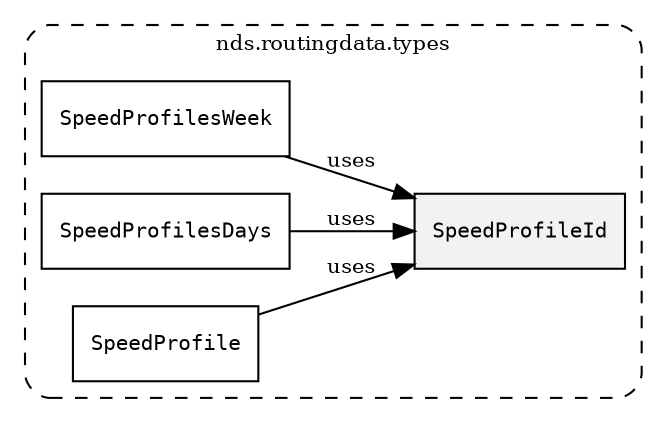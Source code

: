 /**
 * This dot file creates symbol collaboration diagram for SpeedProfileId.
 */
digraph ZSERIO
{
    node [shape=box, fontsize=10];
    rankdir="LR";
    fontsize=10;
    tooltip="SpeedProfileId collaboration diagram";

    subgraph "cluster_nds.routingdata.types"
    {
        style="dashed, rounded";
        label="nds.routingdata.types";
        tooltip="Package nds.routingdata.types";
        href="../../../content/packages/nds.routingdata.types.html#Package-nds-routingdata-types";
        target="_parent";

        "SpeedProfileId" [style="filled", fillcolor="#0000000D", target="_parent", label=<<font face="monospace"><table align="center" border="0" cellspacing="0" cellpadding="0"><tr><td href="../../../content/packages/nds.routingdata.types.html#Subtype-SpeedProfileId" title="Subtype defined in nds.routingdata.types">SpeedProfileId</td></tr></table></font>>];
        "SpeedProfilesWeek" [target="_parent", label=<<font face="monospace"><table align="center" border="0" cellspacing="0" cellpadding="0"><tr><td href="../../../content/packages/nds.routingdata.types.html#Structure-SpeedProfilesWeek" title="Structure defined in nds.routingdata.types">SpeedProfilesWeek</td></tr></table></font>>];
        "SpeedProfilesDays" [target="_parent", label=<<font face="monospace"><table align="center" border="0" cellspacing="0" cellpadding="0"><tr><td href="../../../content/packages/nds.routingdata.types.html#Structure-SpeedProfilesDays" title="Structure defined in nds.routingdata.types">SpeedProfilesDays</td></tr></table></font>>];
        "SpeedProfile" [target="_parent", label=<<font face="monospace"><table align="center" border="0" cellspacing="0" cellpadding="0"><tr><td href="../../../content/packages/nds.routingdata.types.html#Structure-SpeedProfile" title="Structure defined in nds.routingdata.types">SpeedProfile</td></tr></table></font>>];
    }

    "SpeedProfilesWeek" -> "SpeedProfileId" [label="uses", fontsize=10];
    "SpeedProfilesDays" -> "SpeedProfileId" [label="uses", fontsize=10];
    "SpeedProfile" -> "SpeedProfileId" [label="uses", fontsize=10];
}
